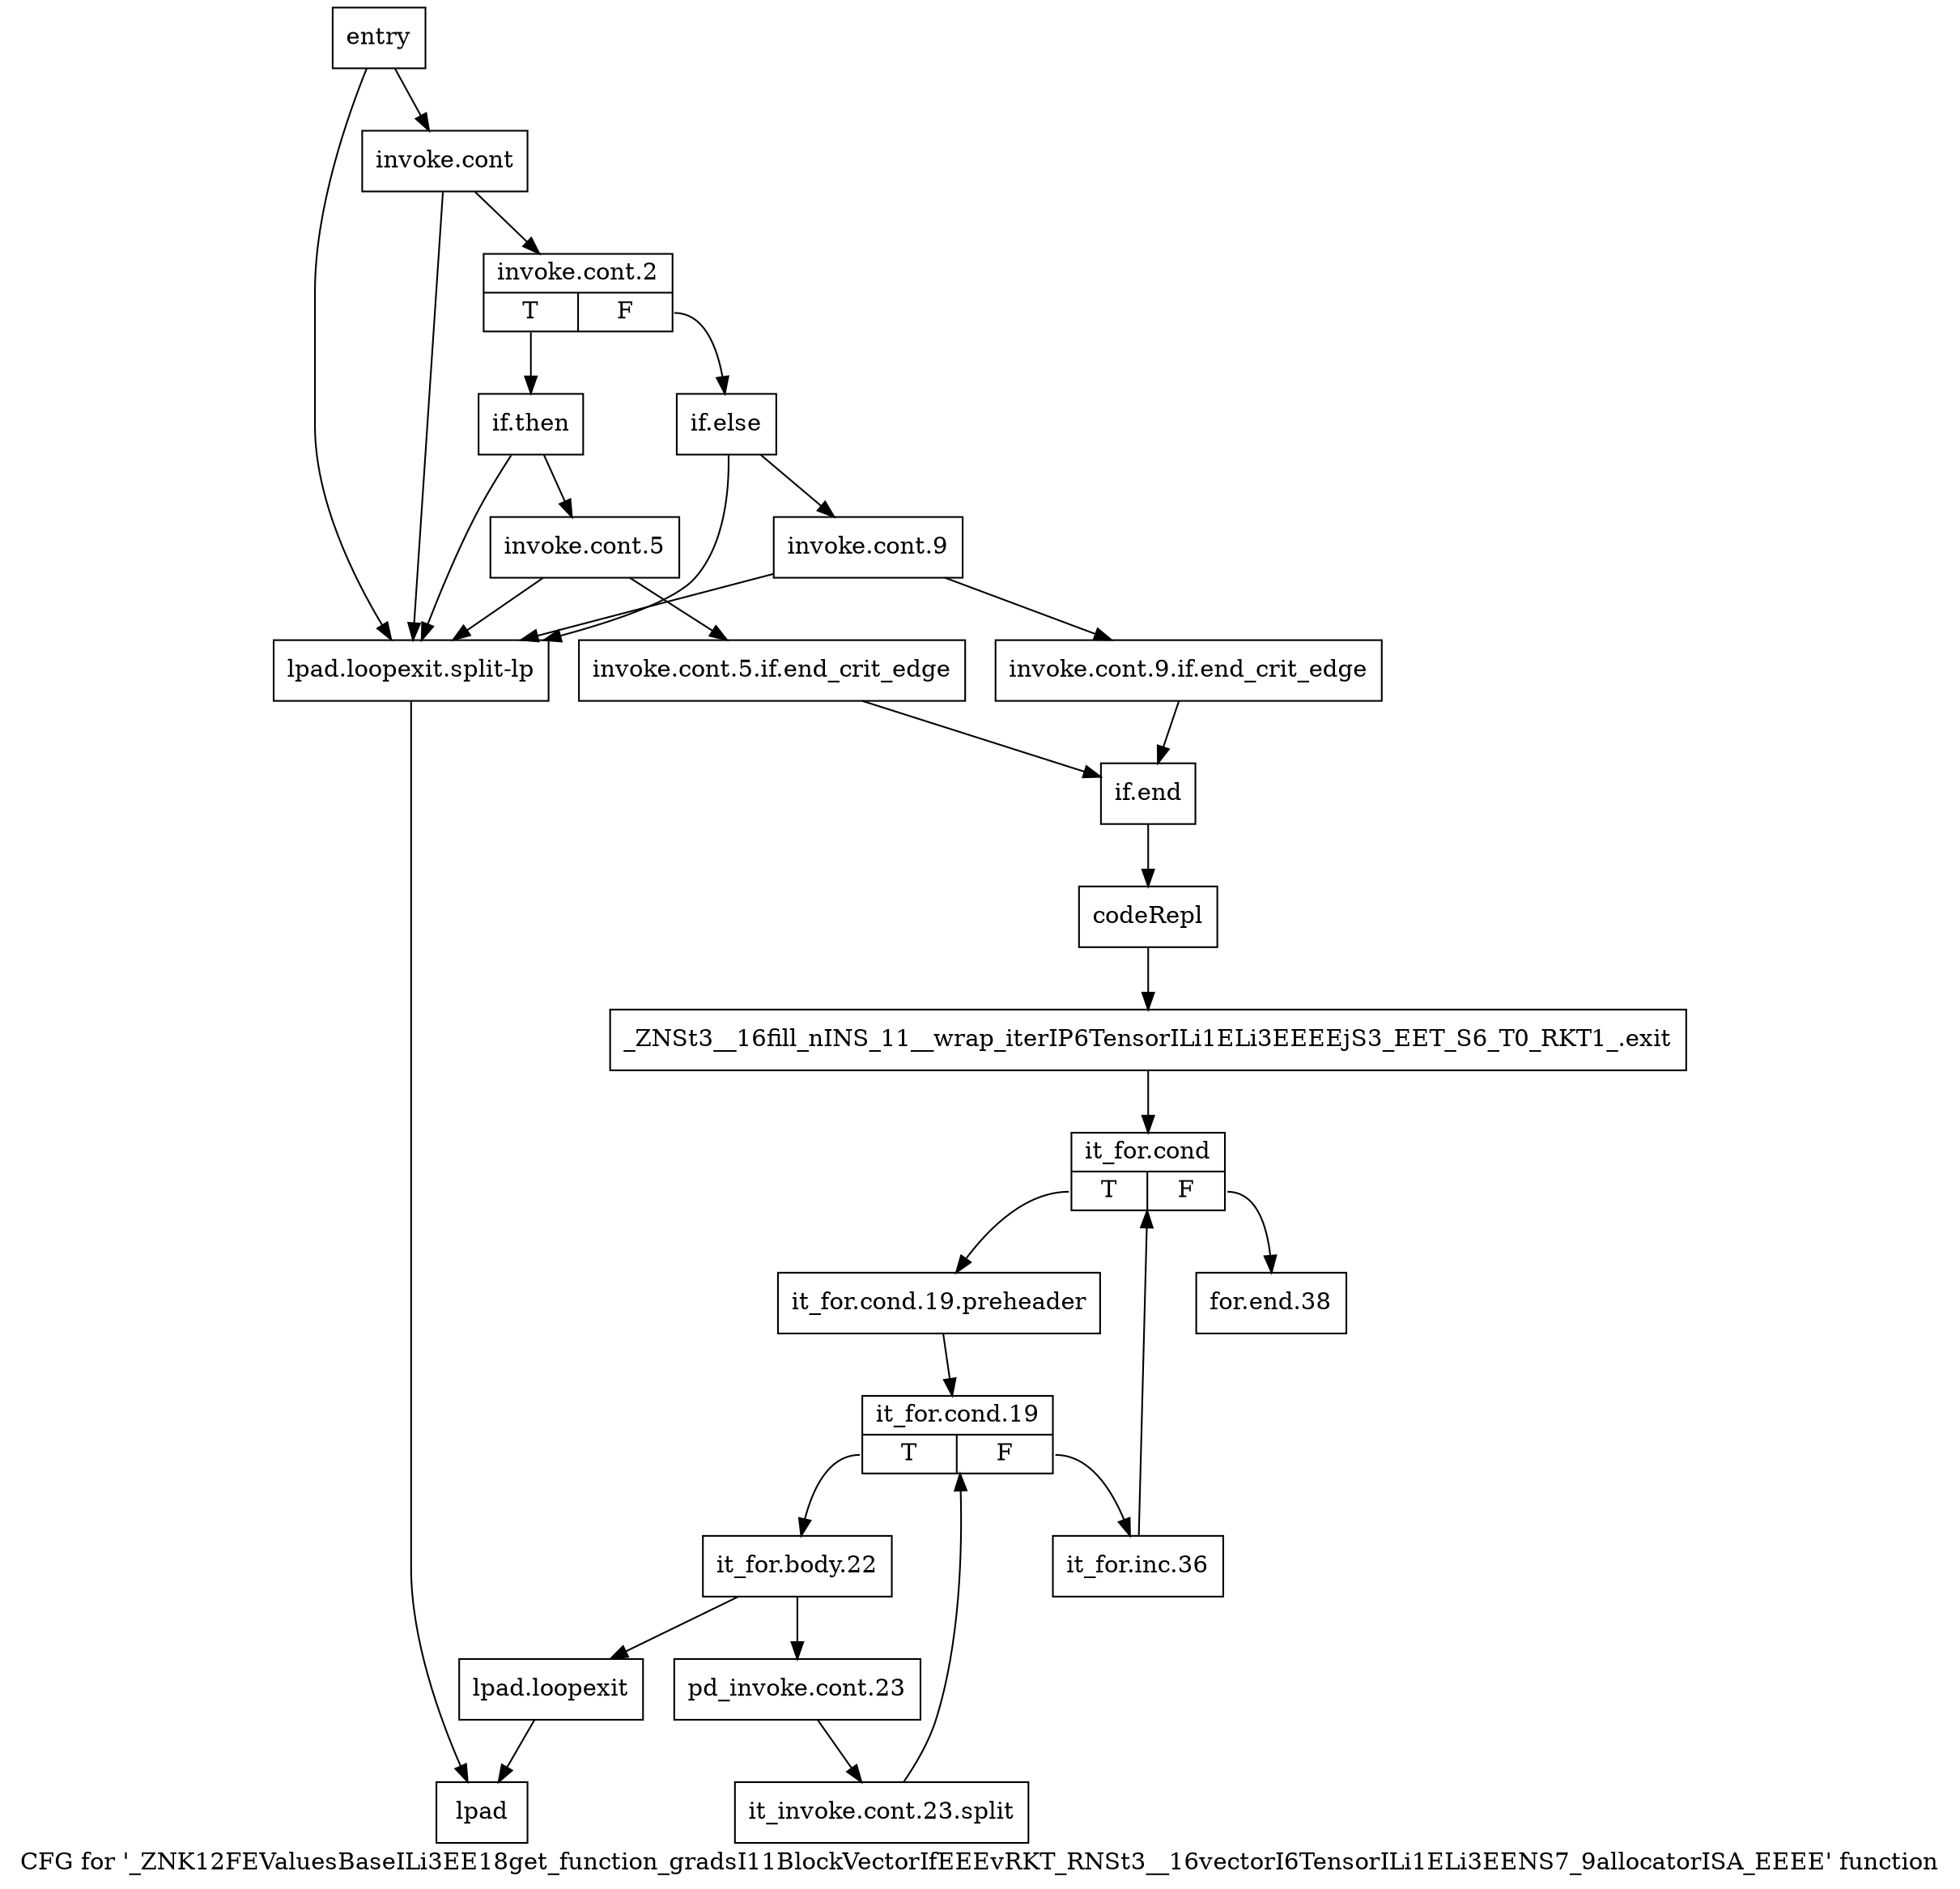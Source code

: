 digraph "CFG for '_ZNK12FEValuesBaseILi3EE18get_function_gradsI11BlockVectorIfEEEvRKT_RNSt3__16vectorI6TensorILi1ELi3EENS7_9allocatorISA_EEEE' function" {
	label="CFG for '_ZNK12FEValuesBaseILi3EE18get_function_gradsI11BlockVectorIfEEEvRKT_RNSt3__16vectorI6TensorILi1ELi3EENS7_9allocatorISA_EEEE' function";

	Node0x5459730 [shape=record,label="{entry}"];
	Node0x5459730 -> Node0x5459780;
	Node0x5459730 -> Node0x5459960;
	Node0x5459780 [shape=record,label="{invoke.cont}"];
	Node0x5459780 -> Node0x54597d0;
	Node0x5459780 -> Node0x5459960;
	Node0x54597d0 [shape=record,label="{invoke.cont.2|{<s0>T|<s1>F}}"];
	Node0x54597d0:s0 -> Node0x5459820;
	Node0x54597d0:s1 -> Node0x5459a00;
	Node0x5459820 [shape=record,label="{if.then}"];
	Node0x5459820 -> Node0x5459870;
	Node0x5459820 -> Node0x5459960;
	Node0x5459870 [shape=record,label="{invoke.cont.5}"];
	Node0x5459870 -> Node0x54598c0;
	Node0x5459870 -> Node0x5459960;
	Node0x54598c0 [shape=record,label="{invoke.cont.5.if.end_crit_edge}"];
	Node0x54598c0 -> Node0x545a900;
	Node0x5459910 [shape=record,label="{lpad.loopexit}"];
	Node0x5459910 -> Node0x54599b0;
	Node0x5459960 [shape=record,label="{lpad.loopexit.split-lp}"];
	Node0x5459960 -> Node0x54599b0;
	Node0x54599b0 [shape=record,label="{lpad}"];
	Node0x5459a00 [shape=record,label="{if.else}"];
	Node0x5459a00 -> Node0x545a860;
	Node0x5459a00 -> Node0x5459960;
	Node0x545a860 [shape=record,label="{invoke.cont.9}"];
	Node0x545a860 -> Node0x545a8b0;
	Node0x545a860 -> Node0x5459960;
	Node0x545a8b0 [shape=record,label="{invoke.cont.9.if.end_crit_edge}"];
	Node0x545a8b0 -> Node0x545a900;
	Node0x545a900 [shape=record,label="{if.end}"];
	Node0x545a900 -> Node0x545a950;
	Node0x545a950 [shape=record,label="{codeRepl}"];
	Node0x545a950 -> Node0x545a9a0;
	Node0x545a9a0 [shape=record,label="{_ZNSt3__16fill_nINS_11__wrap_iterIP6TensorILi1ELi3EEEEjS3_EET_S6_T0_RKT1_.exit}"];
	Node0x545a9a0 -> Node0x545a9f0;
	Node0x545a9f0 [shape=record,label="{it_for.cond|{<s0>T|<s1>F}}"];
	Node0x545a9f0:s0 -> Node0x545aa40;
	Node0x545a9f0:s1 -> Node0x545abd0;
	Node0x545aa40 [shape=record,label="{it_for.cond.19.preheader}"];
	Node0x545aa40 -> Node0x545aa90;
	Node0x545aa90 [shape=record,label="{it_for.cond.19|{<s0>T|<s1>F}}"];
	Node0x545aa90:s0 -> Node0x545aae0;
	Node0x545aa90:s1 -> Node0x545ab80;
	Node0x545aae0 [shape=record,label="{it_for.body.22}"];
	Node0x545aae0 -> Node0x545ab30;
	Node0x545aae0 -> Node0x5459910;
	Node0x545ab30 [shape=record,label="{pd_invoke.cont.23}"];
	Node0x545ab30 -> Node0xa606480;
	Node0xa606480 [shape=record,label="{it_invoke.cont.23.split}"];
	Node0xa606480 -> Node0x545aa90;
	Node0x545ab80 [shape=record,label="{it_for.inc.36}"];
	Node0x545ab80 -> Node0x545a9f0;
	Node0x545abd0 [shape=record,label="{for.end.38}"];
}

